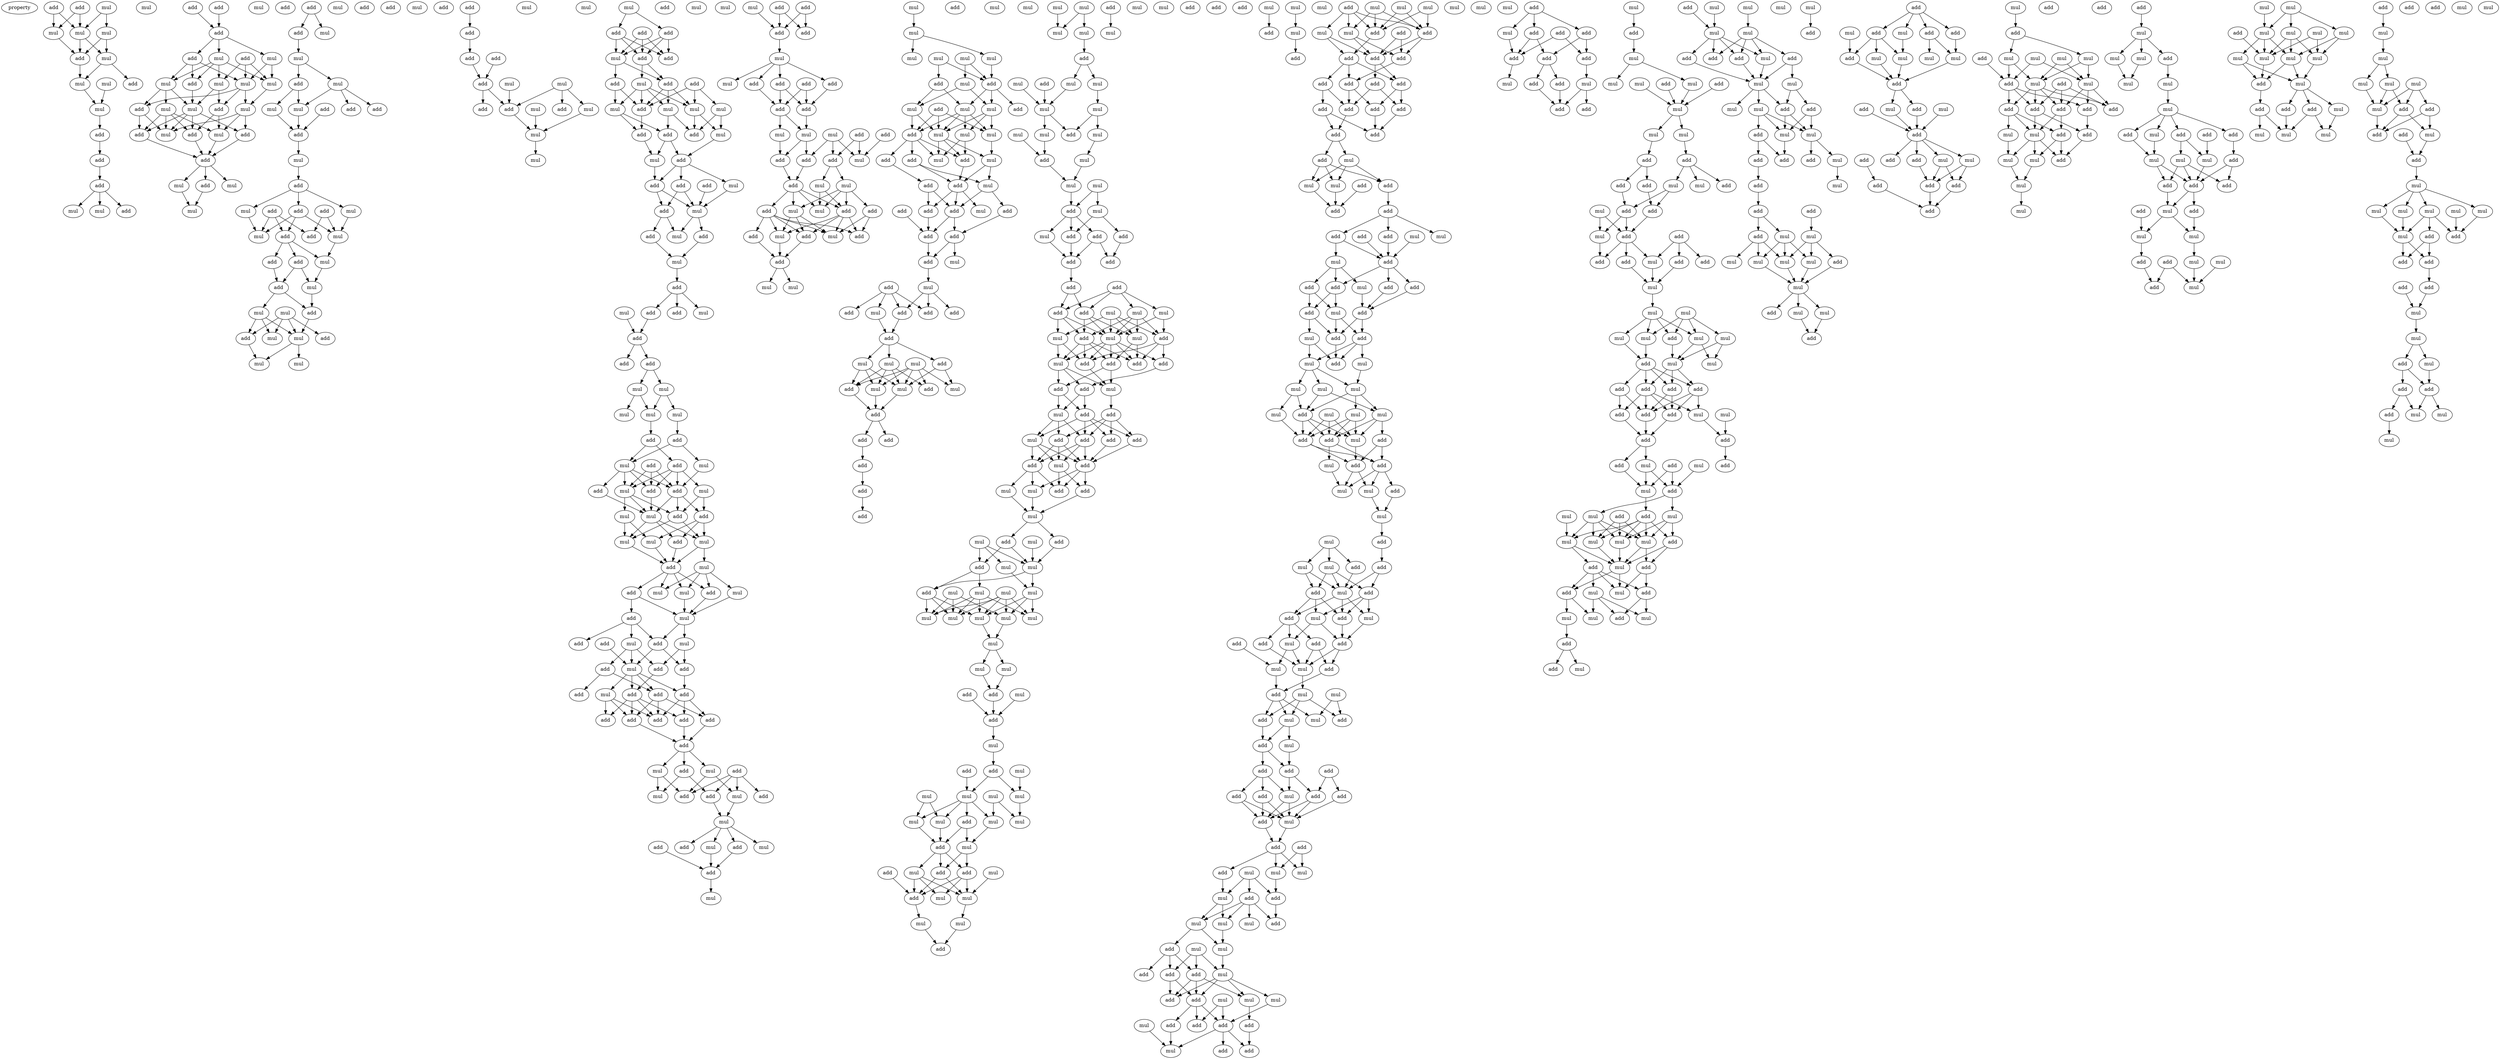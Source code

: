 digraph {
    node [fontcolor=black]
    property [mul=2,lf=1.1]
    0 [ label = add ];
    1 [ label = add ];
    2 [ label = mul ];
    3 [ label = mul ];
    4 [ label = mul ];
    5 [ label = mul ];
    6 [ label = add ];
    7 [ label = mul ];
    8 [ label = mul ];
    9 [ label = add ];
    10 [ label = mul ];
    11 [ label = mul ];
    12 [ label = mul ];
    13 [ label = add ];
    14 [ label = add ];
    15 [ label = add ];
    16 [ label = mul ];
    17 [ label = mul ];
    18 [ label = add ];
    19 [ label = add ];
    20 [ label = add ];
    21 [ label = add ];
    22 [ label = add ];
    23 [ label = mul ];
    24 [ label = add ];
    25 [ label = mul ];
    26 [ label = mul ];
    27 [ label = mul ];
    28 [ label = mul ];
    29 [ label = mul ];
    30 [ label = add ];
    31 [ label = add ];
    32 [ label = mul ];
    33 [ label = mul ];
    34 [ label = add ];
    35 [ label = mul ];
    36 [ label = add ];
    37 [ label = add ];
    38 [ label = add ];
    39 [ label = mul ];
    40 [ label = mul ];
    41 [ label = add ];
    42 [ label = mul ];
    43 [ label = add ];
    44 [ label = mul ];
    45 [ label = mul ];
    46 [ label = add ];
    47 [ label = mul ];
    48 [ label = add ];
    49 [ label = add ];
    50 [ label = mul ];
    51 [ label = mul ];
    52 [ label = mul ];
    53 [ label = mul ];
    54 [ label = add ];
    55 [ label = mul ];
    56 [ label = add ];
    57 [ label = add ];
    58 [ label = mul ];
    59 [ label = add ];
    60 [ label = add ];
    61 [ label = mul ];
    62 [ label = add ];
    63 [ label = add ];
    64 [ label = add ];
    65 [ label = mul ];
    66 [ label = add ];
    67 [ label = add ];
    68 [ label = add ];
    69 [ label = mul ];
    70 [ label = add ];
    71 [ label = add ];
    72 [ label = mul ];
    73 [ label = mul ];
    74 [ label = mul ];
    75 [ label = add ];
    76 [ label = mul ];
    77 [ label = add ];
    78 [ label = add ];
    79 [ label = mul ];
    80 [ label = add ];
    81 [ label = add ];
    82 [ label = mul ];
    83 [ label = mul ];
    84 [ label = add ];
    85 [ label = mul ];
    86 [ label = mul ];
    87 [ label = add ];
    88 [ label = mul ];
    89 [ label = mul ];
    90 [ label = add ];
    91 [ label = mul ];
    92 [ label = add ];
    93 [ label = add ];
    94 [ label = mul ];
    95 [ label = add ];
    96 [ label = mul ];
    97 [ label = add ];
    98 [ label = mul ];
    99 [ label = add ];
    100 [ label = add ];
    101 [ label = mul ];
    102 [ label = mul ];
    103 [ label = add ];
    104 [ label = mul ];
    105 [ label = mul ];
    106 [ label = mul ];
    107 [ label = add ];
    108 [ label = add ];
    109 [ label = add ];
    110 [ label = mul ];
    111 [ label = add ];
    112 [ label = add ];
    113 [ label = mul ];
    114 [ label = add ];
    115 [ label = add ];
    116 [ label = add ];
    117 [ label = mul ];
    118 [ label = mul ];
    119 [ label = mul ];
    120 [ label = add ];
    121 [ label = mul ];
    122 [ label = add ];
    123 [ label = add ];
    124 [ label = mul ];
    125 [ label = add ];
    126 [ label = add ];
    127 [ label = mul ];
    128 [ label = mul ];
    129 [ label = add ];
    130 [ label = add ];
    131 [ label = add ];
    132 [ label = mul ];
    133 [ label = add ];
    134 [ label = add ];
    135 [ label = mul ];
    136 [ label = add ];
    137 [ label = mul ];
    138 [ label = add ];
    139 [ label = mul ];
    140 [ label = add ];
    141 [ label = add ];
    142 [ label = mul ];
    143 [ label = add ];
    144 [ label = add ];
    145 [ label = add ];
    146 [ label = add ];
    147 [ label = mul ];
    148 [ label = mul ];
    149 [ label = mul ];
    150 [ label = mul ];
    151 [ label = mul ];
    152 [ label = mul ];
    153 [ label = add ];
    154 [ label = add ];
    155 [ label = add ];
    156 [ label = add ];
    157 [ label = mul ];
    158 [ label = mul ];
    159 [ label = add ];
    160 [ label = add ];
    161 [ label = mul ];
    162 [ label = add ];
    163 [ label = mul ];
    164 [ label = mul ];
    165 [ label = add ];
    166 [ label = add ];
    167 [ label = mul ];
    168 [ label = mul ];
    169 [ label = add ];
    170 [ label = mul ];
    171 [ label = mul ];
    172 [ label = mul ];
    173 [ label = add ];
    174 [ label = add ];
    175 [ label = add ];
    176 [ label = mul ];
    177 [ label = mul ];
    178 [ label = mul ];
    179 [ label = add ];
    180 [ label = mul ];
    181 [ label = add ];
    182 [ label = mul ];
    183 [ label = add ];
    184 [ label = add ];
    185 [ label = mul ];
    186 [ label = add ];
    187 [ label = add ];
    188 [ label = add ];
    189 [ label = mul ];
    190 [ label = add ];
    191 [ label = add ];
    192 [ label = add ];
    193 [ label = mul ];
    194 [ label = add ];
    195 [ label = add ];
    196 [ label = add ];
    197 [ label = add ];
    198 [ label = add ];
    199 [ label = add ];
    200 [ label = add ];
    201 [ label = mul ];
    202 [ label = add ];
    203 [ label = mul ];
    204 [ label = add ];
    205 [ label = add ];
    206 [ label = add ];
    207 [ label = mul ];
    208 [ label = mul ];
    209 [ label = add ];
    210 [ label = mul ];
    211 [ label = add ];
    212 [ label = mul ];
    213 [ label = add ];
    214 [ label = mul ];
    215 [ label = add ];
    216 [ label = add ];
    217 [ label = mul ];
    218 [ label = mul ];
    219 [ label = add ];
    220 [ label = add ];
    221 [ label = mul ];
    222 [ label = add ];
    223 [ label = add ];
    224 [ label = mul ];
    225 [ label = add ];
    226 [ label = add ];
    227 [ label = add ];
    228 [ label = add ];
    229 [ label = mul ];
    230 [ label = add ];
    231 [ label = add ];
    232 [ label = add ];
    233 [ label = mul ];
    234 [ label = mul ];
    235 [ label = mul ];
    236 [ label = add ];
    237 [ label = add ];
    238 [ label = add ];
    239 [ label = add ];
    240 [ label = mul ];
    241 [ label = mul ];
    242 [ label = mul ];
    243 [ label = add ];
    244 [ label = add ];
    245 [ label = mul ];
    246 [ label = add ];
    247 [ label = mul ];
    248 [ label = add ];
    249 [ label = add ];
    250 [ label = mul ];
    251 [ label = mul ];
    252 [ label = add ];
    253 [ label = add ];
    254 [ label = add ];
    255 [ label = mul ];
    256 [ label = mul ];
    257 [ label = mul ];
    258 [ label = mul ];
    259 [ label = mul ];
    260 [ label = mul ];
    261 [ label = mul ];
    262 [ label = add ];
    263 [ label = mul ];
    264 [ label = add ];
    265 [ label = add ];
    266 [ label = mul ];
    267 [ label = add ];
    268 [ label = mul ];
    269 [ label = add ];
    270 [ label = mul ];
    271 [ label = mul ];
    272 [ label = add ];
    273 [ label = mul ];
    274 [ label = mul ];
    275 [ label = mul ];
    276 [ label = mul ];
    277 [ label = add ];
    278 [ label = add ];
    279 [ label = mul ];
    280 [ label = add ];
    281 [ label = add ];
    282 [ label = mul ];
    283 [ label = add ];
    284 [ label = add ];
    285 [ label = add ];
    286 [ label = add ];
    287 [ label = mul ];
    288 [ label = add ];
    289 [ label = add ];
    290 [ label = add ];
    291 [ label = mul ];
    292 [ label = add ];
    293 [ label = mul ];
    294 [ label = add ];
    295 [ label = add ];
    296 [ label = mul ];
    297 [ label = add ];
    298 [ label = add ];
    299 [ label = add ];
    300 [ label = add ];
    301 [ label = add ];
    302 [ label = mul ];
    303 [ label = mul ];
    304 [ label = mul ];
    305 [ label = mul ];
    306 [ label = mul ];
    307 [ label = add ];
    308 [ label = mul ];
    309 [ label = add ];
    310 [ label = add ];
    311 [ label = mul ];
    312 [ label = mul ];
    313 [ label = add ];
    314 [ label = add ];
    315 [ label = add ];
    316 [ label = mul ];
    317 [ label = mul ];
    318 [ label = add ];
    319 [ label = add ];
    320 [ label = add ];
    321 [ label = mul ];
    322 [ label = mul ];
    323 [ label = mul ];
    324 [ label = add ];
    325 [ label = mul ];
    326 [ label = add ];
    327 [ label = mul ];
    328 [ label = mul ];
    329 [ label = mul ];
    330 [ label = mul ];
    331 [ label = mul ];
    332 [ label = mul ];
    333 [ label = mul ];
    334 [ label = add ];
    335 [ label = add ];
    336 [ label = mul ];
    337 [ label = mul ];
    338 [ label = mul ];
    339 [ label = mul ];
    340 [ label = add ];
    341 [ label = add ];
    342 [ label = add ];
    343 [ label = mul ];
    344 [ label = mul ];
    345 [ label = add ];
    346 [ label = add ];
    347 [ label = add ];
    348 [ label = add ];
    349 [ label = add ];
    350 [ label = mul ];
    351 [ label = add ];
    352 [ label = mul ];
    353 [ label = add ];
    354 [ label = mul ];
    355 [ label = mul ];
    356 [ label = mul ];
    357 [ label = add ];
    358 [ label = mul ];
    359 [ label = add ];
    360 [ label = add ];
    361 [ label = mul ];
    362 [ label = add ];
    363 [ label = add ];
    364 [ label = add ];
    365 [ label = mul ];
    366 [ label = add ];
    367 [ label = add ];
    368 [ label = add ];
    369 [ label = mul ];
    370 [ label = add ];
    371 [ label = mul ];
    372 [ label = add ];
    373 [ label = add ];
    374 [ label = add ];
    375 [ label = add ];
    376 [ label = add ];
    377 [ label = mul ];
    378 [ label = add ];
    379 [ label = mul ];
    380 [ label = mul ];
    381 [ label = add ];
    382 [ label = add ];
    383 [ label = mul ];
    384 [ label = mul ];
    385 [ label = mul ];
    386 [ label = add ];
    387 [ label = add ];
    388 [ label = mul ];
    389 [ label = mul ];
    390 [ label = add ];
    391 [ label = add ];
    392 [ label = mul ];
    393 [ label = mul ];
    394 [ label = mul ];
    395 [ label = mul ];
    396 [ label = mul ];
    397 [ label = mul ];
    398 [ label = mul ];
    399 [ label = mul ];
    400 [ label = mul ];
    401 [ label = mul ];
    402 [ label = mul ];
    403 [ label = mul ];
    404 [ label = add ];
    405 [ label = add ];
    406 [ label = mul ];
    407 [ label = mul ];
    408 [ label = add ];
    409 [ label = mul ];
    410 [ label = add ];
    411 [ label = mul ];
    412 [ label = add ];
    413 [ label = add ];
    414 [ label = mul ];
    415 [ label = mul ];
    416 [ label = mul ];
    417 [ label = mul ];
    418 [ label = add ];
    419 [ label = mul ];
    420 [ label = mul ];
    421 [ label = mul ];
    422 [ label = mul ];
    423 [ label = mul ];
    424 [ label = add ];
    425 [ label = add ];
    426 [ label = add ];
    427 [ label = mul ];
    428 [ label = mul ];
    429 [ label = add ];
    430 [ label = mul ];
    431 [ label = mul ];
    432 [ label = add ];
    433 [ label = add ];
    434 [ label = mul ];
    435 [ label = add ];
    436 [ label = mul ];
    437 [ label = add ];
    438 [ label = mul ];
    439 [ label = mul ];
    440 [ label = mul ];
    441 [ label = add ];
    442 [ label = mul ];
    443 [ label = add ];
    444 [ label = add ];
    445 [ label = mul ];
    446 [ label = mul ];
    447 [ label = mul ];
    448 [ label = add ];
    449 [ label = mul ];
    450 [ label = mul ];
    451 [ label = add ];
    452 [ label = add ];
    453 [ label = add ];
    454 [ label = add ];
    455 [ label = add ];
    456 [ label = add ];
    457 [ label = add ];
    458 [ label = add ];
    459 [ label = add ];
    460 [ label = add ];
    461 [ label = add ];
    462 [ label = add ];
    463 [ label = add ];
    464 [ label = add ];
    465 [ label = add ];
    466 [ label = add ];
    467 [ label = mul ];
    468 [ label = add ];
    469 [ label = add ];
    470 [ label = mul ];
    471 [ label = mul ];
    472 [ label = add ];
    473 [ label = add ];
    474 [ label = mul ];
    475 [ label = add ];
    476 [ label = add ];
    477 [ label = mul ];
    478 [ label = add ];
    479 [ label = mul ];
    480 [ label = add ];
    481 [ label = add ];
    482 [ label = add ];
    483 [ label = add ];
    484 [ label = mul ];
    485 [ label = add ];
    486 [ label = add ];
    487 [ label = add ];
    488 [ label = mul ];
    489 [ label = add ];
    490 [ label = mul ];
    491 [ label = add ];
    492 [ label = mul ];
    493 [ label = mul ];
    494 [ label = add ];
    495 [ label = mul ];
    496 [ label = mul ];
    497 [ label = mul ];
    498 [ label = add ];
    499 [ label = mul ];
    500 [ label = mul ];
    501 [ label = mul ];
    502 [ label = mul ];
    503 [ label = add ];
    504 [ label = add ];
    505 [ label = add ];
    506 [ label = mul ];
    507 [ label = add ];
    508 [ label = add ];
    509 [ label = mul ];
    510 [ label = mul ];
    511 [ label = mul ];
    512 [ label = add ];
    513 [ label = mul ];
    514 [ label = mul ];
    515 [ label = mul ];
    516 [ label = add ];
    517 [ label = mul ];
    518 [ label = add ];
    519 [ label = add ];
    520 [ label = mul ];
    521 [ label = add ];
    522 [ label = add ];
    523 [ label = mul ];
    524 [ label = mul ];
    525 [ label = add ];
    526 [ label = mul ];
    527 [ label = add ];
    528 [ label = mul ];
    529 [ label = add ];
    530 [ label = add ];
    531 [ label = add ];
    532 [ label = add ];
    533 [ label = add ];
    534 [ label = mul ];
    535 [ label = mul ];
    536 [ label = mul ];
    537 [ label = add ];
    538 [ label = mul ];
    539 [ label = add ];
    540 [ label = mul ];
    541 [ label = mul ];
    542 [ label = add ];
    543 [ label = mul ];
    544 [ label = add ];
    545 [ label = add ];
    546 [ label = add ];
    547 [ label = add ];
    548 [ label = add ];
    549 [ label = add ];
    550 [ label = add ];
    551 [ label = add ];
    552 [ label = mul ];
    553 [ label = add ];
    554 [ label = mul ];
    555 [ label = add ];
    556 [ label = add ];
    557 [ label = mul ];
    558 [ label = add ];
    559 [ label = mul ];
    560 [ label = mul ];
    561 [ label = mul ];
    562 [ label = mul ];
    563 [ label = add ];
    564 [ label = add ];
    565 [ label = add ];
    566 [ label = mul ];
    567 [ label = mul ];
    568 [ label = mul ];
    569 [ label = mul ];
    570 [ label = mul ];
    571 [ label = mul ];
    572 [ label = add ];
    573 [ label = add ];
    574 [ label = add ];
    575 [ label = add ];
    576 [ label = mul ];
    577 [ label = mul ];
    578 [ label = add ];
    579 [ label = add ];
    580 [ label = mul ];
    581 [ label = mul ];
    582 [ label = add ];
    583 [ label = mul ];
    584 [ label = add ];
    585 [ label = add ];
    586 [ label = add ];
    587 [ label = mul ];
    588 [ label = add ];
    589 [ label = add ];
    590 [ label = add ];
    591 [ label = add ];
    592 [ label = add ];
    593 [ label = add ];
    594 [ label = mul ];
    595 [ label = add ];
    596 [ label = add ];
    597 [ label = add ];
    598 [ label = mul ];
    599 [ label = add ];
    600 [ label = mul ];
    601 [ label = add ];
    602 [ label = add ];
    603 [ label = add ];
    604 [ label = mul ];
    605 [ label = add ];
    606 [ label = mul ];
    607 [ label = mul ];
    608 [ label = add ];
    609 [ label = mul ];
    610 [ label = add ];
    611 [ label = mul ];
    612 [ label = mul ];
    613 [ label = mul ];
    614 [ label = mul ];
    615 [ label = add ];
    616 [ label = add ];
    617 [ label = mul ];
    618 [ label = add ];
    619 [ label = add ];
    620 [ label = mul ];
    621 [ label = add ];
    622 [ label = add ];
    623 [ label = add ];
    624 [ label = mul ];
    625 [ label = add ];
    626 [ label = mul ];
    627 [ label = add ];
    628 [ label = add ];
    629 [ label = add ];
    630 [ label = add ];
    631 [ label = mul ];
    632 [ label = add ];
    633 [ label = mul ];
    634 [ label = mul ];
    635 [ label = mul ];
    636 [ label = mul ];
    637 [ label = mul ];
    638 [ label = mul ];
    639 [ label = mul ];
    640 [ label = add ];
    641 [ label = mul ];
    642 [ label = mul ];
    643 [ label = add ];
    644 [ label = add ];
    645 [ label = add ];
    646 [ label = add ];
    647 [ label = add ];
    648 [ label = add ];
    649 [ label = mul ];
    650 [ label = add ];
    651 [ label = add ];
    652 [ label = mul ];
    653 [ label = add ];
    654 [ label = add ];
    655 [ label = mul ];
    656 [ label = add ];
    657 [ label = mul ];
    658 [ label = add ];
    659 [ label = add ];
    660 [ label = add ];
    661 [ label = mul ];
    662 [ label = mul ];
    663 [ label = add ];
    664 [ label = mul ];
    665 [ label = add ];
    666 [ label = mul ];
    667 [ label = mul ];
    668 [ label = mul ];
    669 [ label = mul ];
    670 [ label = add ];
    671 [ label = mul ];
    672 [ label = mul ];
    673 [ label = add ];
    674 [ label = add ];
    675 [ label = mul ];
    676 [ label = add ];
    677 [ label = add ];
    678 [ label = mul ];
    679 [ label = add ];
    680 [ label = mul ];
    681 [ label = mul ];
    682 [ label = mul ];
    683 [ label = add ];
    684 [ label = add ];
    685 [ label = mul ];
    686 [ label = mul ];
    687 [ label = mul ];
    688 [ label = add ];
    689 [ label = mul ];
    690 [ label = mul ];
    691 [ label = add ];
    692 [ label = add ];
    693 [ label = mul ];
    694 [ label = add ];
    695 [ label = add ];
    696 [ label = mul ];
    697 [ label = mul ];
    698 [ label = add ];
    699 [ label = mul ];
    700 [ label = add ];
    701 [ label = mul ];
    702 [ label = add ];
    703 [ label = mul ];
    704 [ label = mul ];
    705 [ label = add ];
    706 [ label = mul ];
    707 [ label = add ];
    708 [ label = add ];
    709 [ label = mul ];
    710 [ label = add ];
    711 [ label = add ];
    712 [ label = add ];
    713 [ label = mul ];
    714 [ label = mul ];
    715 [ label = add ];
    716 [ label = mul ];
    717 [ label = mul ];
    718 [ label = mul ];
    719 [ label = add ];
    720 [ label = mul ];
    721 [ label = mul ];
    722 [ label = add ];
    723 [ label = mul ];
    724 [ label = mul ];
    725 [ label = mul ];
    726 [ label = add ];
    727 [ label = mul ];
    728 [ label = add ];
    729 [ label = add ];
    730 [ label = add ];
    731 [ label = mul ];
    732 [ label = add ];
    733 [ label = add ];
    734 [ label = mul ];
    735 [ label = mul ];
    736 [ label = mul ];
    737 [ label = add ];
    738 [ label = mul ];
    739 [ label = mul ];
    740 [ label = add ];
    741 [ label = add ];
    742 [ label = mul ];
    743 [ label = add ];
    744 [ label = mul ];
    745 [ label = add ];
    746 [ label = add ];
    747 [ label = mul ];
    748 [ label = mul ];
    749 [ label = add ];
    750 [ label = add ];
    751 [ label = add ];
    752 [ label = add ];
    753 [ label = add ];
    754 [ label = add ];
    755 [ label = mul ];
    756 [ label = add ];
    757 [ label = add ];
    758 [ label = mul ];
    759 [ label = mul ];
    760 [ label = mul ];
    761 [ label = add ];
    762 [ label = mul ];
    763 [ label = add ];
    764 [ label = mul ];
    765 [ label = add ];
    766 [ label = mul ];
    767 [ label = add ];
    768 [ label = add ];
    769 [ label = add ];
    770 [ label = add ];
    771 [ label = add ];
    772 [ label = mul ];
    773 [ label = add ];
    774 [ label = add ];
    775 [ label = mul ];
    776 [ label = mul ];
    777 [ label = mul ];
    778 [ label = add ];
    779 [ label = mul ];
    780 [ label = mul ];
    781 [ label = add ];
    782 [ label = add ];
    783 [ label = mul ];
    784 [ label = mul ];
    785 [ label = mul ];
    786 [ label = add ];
    787 [ label = mul ];
    788 [ label = mul ];
    789 [ label = mul ];
    790 [ label = add ];
    791 [ label = mul ];
    792 [ label = add ];
    793 [ label = add ];
    794 [ label = add ];
    795 [ label = mul ];
    796 [ label = add ];
    797 [ label = mul ];
    798 [ label = mul ];
    799 [ label = add ];
    800 [ label = add ];
    801 [ label = add ];
    802 [ label = mul ];
    803 [ label = add ];
    804 [ label = add ];
    805 [ label = mul ];
    806 [ label = mul ];
    807 [ label = add ];
    808 [ label = add ];
    809 [ label = mul ];
    810 [ label = mul ];
    811 [ label = mul ];
    812 [ label = add ];
    813 [ label = mul ];
    814 [ label = mul ];
    815 [ label = mul ];
    816 [ label = mul ];
    817 [ label = add ];
    818 [ label = mul ];
    819 [ label = mul ];
    820 [ label = mul ];
    821 [ label = mul ];
    822 [ label = mul ];
    823 [ label = mul ];
    824 [ label = mul ];
    825 [ label = add ];
    826 [ label = add ];
    827 [ label = add ];
    828 [ label = add ];
    829 [ label = mul ];
    830 [ label = mul ];
    831 [ label = mul ];
    832 [ label = mul ];
    833 [ label = add ];
    834 [ label = mul ];
    835 [ label = mul ];
    836 [ label = mul ];
    837 [ label = mul ];
    838 [ label = mul ];
    839 [ label = add ];
    840 [ label = mul ];
    841 [ label = add ];
    842 [ label = add ];
    843 [ label = add ];
    844 [ label = add ];
    845 [ label = mul ];
    846 [ label = add ];
    847 [ label = mul ];
    848 [ label = mul ];
    849 [ label = mul ];
    850 [ label = mul ];
    851 [ label = mul ];
    852 [ label = mul ];
    853 [ label = add ];
    854 [ label = mul ];
    855 [ label = add ];
    856 [ label = add ];
    857 [ label = add ];
    858 [ label = add ];
    859 [ label = add ];
    860 [ label = mul ];
    861 [ label = mul ];
    862 [ label = add ];
    863 [ label = mul ];
    864 [ label = mul ];
    865 [ label = add ];
    866 [ label = mul ];
    867 [ label = add ];
    868 [ label = add ];
    869 [ label = mul ];
    870 [ label = mul ];
    871 [ label = add ];
    872 [ label = mul ];
    0 -> 3 [ name = 0 ];
    0 -> 4 [ name = 1 ];
    1 -> 3 [ name = 2 ];
    1 -> 4 [ name = 3 ];
    2 -> 3 [ name = 4 ];
    2 -> 5 [ name = 5 ];
    3 -> 6 [ name = 6 ];
    3 -> 7 [ name = 7 ];
    4 -> 6 [ name = 8 ];
    5 -> 6 [ name = 9 ];
    5 -> 7 [ name = 10 ];
    6 -> 10 [ name = 11 ];
    7 -> 9 [ name = 12 ];
    7 -> 10 [ name = 13 ];
    8 -> 11 [ name = 14 ];
    10 -> 11 [ name = 15 ];
    11 -> 13 [ name = 16 ];
    13 -> 14 [ name = 17 ];
    14 -> 15 [ name = 18 ];
    15 -> 16 [ name = 19 ];
    15 -> 17 [ name = 20 ];
    15 -> 18 [ name = 21 ];
    19 -> 21 [ name = 22 ];
    20 -> 21 [ name = 23 ];
    21 -> 23 [ name = 24 ];
    21 -> 24 [ name = 25 ];
    21 -> 25 [ name = 26 ];
    22 -> 26 [ name = 27 ];
    22 -> 27 [ name = 28 ];
    22 -> 29 [ name = 29 ];
    23 -> 26 [ name = 30 ];
    23 -> 27 [ name = 31 ];
    24 -> 26 [ name = 32 ];
    24 -> 28 [ name = 33 ];
    24 -> 30 [ name = 34 ];
    25 -> 27 [ name = 35 ];
    25 -> 28 [ name = 36 ];
    25 -> 29 [ name = 37 ];
    25 -> 30 [ name = 38 ];
    26 -> 31 [ name = 39 ];
    26 -> 32 [ name = 40 ];
    26 -> 34 [ name = 41 ];
    27 -> 32 [ name = 42 ];
    28 -> 33 [ name = 43 ];
    28 -> 34 [ name = 44 ];
    28 -> 35 [ name = 45 ];
    29 -> 31 [ name = 46 ];
    29 -> 33 [ name = 47 ];
    30 -> 33 [ name = 48 ];
    31 -> 36 [ name = 49 ];
    31 -> 40 [ name = 50 ];
    32 -> 37 [ name = 51 ];
    32 -> 39 [ name = 52 ];
    32 -> 40 [ name = 53 ];
    33 -> 36 [ name = 54 ];
    33 -> 37 [ name = 55 ];
    33 -> 38 [ name = 56 ];
    33 -> 39 [ name = 57 ];
    34 -> 38 [ name = 58 ];
    34 -> 39 [ name = 59 ];
    35 -> 36 [ name = 60 ];
    35 -> 38 [ name = 61 ];
    35 -> 39 [ name = 62 ];
    35 -> 40 [ name = 63 ];
    36 -> 41 [ name = 64 ];
    37 -> 41 [ name = 65 ];
    38 -> 41 [ name = 66 ];
    40 -> 41 [ name = 67 ];
    41 -> 43 [ name = 68 ];
    41 -> 44 [ name = 69 ];
    41 -> 45 [ name = 70 ];
    43 -> 47 [ name = 71 ];
    44 -> 47 [ name = 72 ];
    48 -> 49 [ name = 73 ];
    48 -> 51 [ name = 74 ];
    49 -> 52 [ name = 75 ];
    52 -> 53 [ name = 76 ];
    52 -> 54 [ name = 77 ];
    53 -> 56 [ name = 78 ];
    53 -> 58 [ name = 79 ];
    53 -> 59 [ name = 80 ];
    54 -> 55 [ name = 81 ];
    54 -> 58 [ name = 82 ];
    55 -> 60 [ name = 83 ];
    57 -> 60 [ name = 84 ];
    58 -> 60 [ name = 85 ];
    60 -> 61 [ name = 86 ];
    61 -> 64 [ name = 87 ];
    64 -> 65 [ name = 88 ];
    64 -> 67 [ name = 89 ];
    64 -> 69 [ name = 90 ];
    65 -> 73 [ name = 91 ];
    66 -> 70 [ name = 92 ];
    66 -> 71 [ name = 93 ];
    66 -> 72 [ name = 94 ];
    67 -> 70 [ name = 95 ];
    67 -> 72 [ name = 96 ];
    67 -> 73 [ name = 97 ];
    68 -> 71 [ name = 98 ];
    68 -> 73 [ name = 99 ];
    69 -> 72 [ name = 100 ];
    70 -> 75 [ name = 101 ];
    70 -> 76 [ name = 102 ];
    70 -> 77 [ name = 103 ];
    73 -> 76 [ name = 104 ];
    75 -> 78 [ name = 105 ];
    76 -> 79 [ name = 106 ];
    77 -> 78 [ name = 107 ];
    77 -> 79 [ name = 108 ];
    78 -> 80 [ name = 109 ];
    78 -> 82 [ name = 110 ];
    79 -> 80 [ name = 111 ];
    80 -> 85 [ name = 112 ];
    82 -> 85 [ name = 113 ];
    82 -> 86 [ name = 114 ];
    82 -> 87 [ name = 115 ];
    83 -> 84 [ name = 116 ];
    83 -> 85 [ name = 117 ];
    83 -> 86 [ name = 118 ];
    83 -> 87 [ name = 119 ];
    85 -> 88 [ name = 120 ];
    85 -> 89 [ name = 121 ];
    87 -> 89 [ name = 122 ];
    90 -> 92 [ name = 123 ];
    92 -> 95 [ name = 124 ];
    93 -> 97 [ name = 125 ];
    95 -> 97 [ name = 126 ];
    96 -> 99 [ name = 127 ];
    96 -> 100 [ name = 128 ];
    96 -> 102 [ name = 129 ];
    97 -> 100 [ name = 130 ];
    97 -> 103 [ name = 131 ];
    98 -> 100 [ name = 132 ];
    100 -> 104 [ name = 133 ];
    101 -> 104 [ name = 134 ];
    102 -> 104 [ name = 135 ];
    104 -> 105 [ name = 136 ];
    106 -> 107 [ name = 137 ];
    106 -> 109 [ name = 138 ];
    107 -> 110 [ name = 139 ];
    107 -> 111 [ name = 140 ];
    107 -> 112 [ name = 141 ];
    108 -> 110 [ name = 142 ];
    108 -> 111 [ name = 143 ];
    108 -> 112 [ name = 144 ];
    109 -> 110 [ name = 145 ];
    109 -> 111 [ name = 146 ];
    109 -> 112 [ name = 147 ];
    110 -> 114 [ name = 148 ];
    110 -> 115 [ name = 149 ];
    112 -> 113 [ name = 150 ];
    112 -> 114 [ name = 151 ];
    113 -> 118 [ name = 152 ];
    113 -> 119 [ name = 153 ];
    113 -> 120 [ name = 154 ];
    113 -> 121 [ name = 155 ];
    114 -> 118 [ name = 156 ];
    114 -> 119 [ name = 157 ];
    114 -> 120 [ name = 158 ];
    115 -> 120 [ name = 159 ];
    115 -> 121 [ name = 160 ];
    116 -> 117 [ name = 161 ];
    116 -> 119 [ name = 162 ];
    116 -> 120 [ name = 163 ];
    117 -> 124 [ name = 164 ];
    117 -> 125 [ name = 165 ];
    118 -> 123 [ name = 166 ];
    118 -> 125 [ name = 167 ];
    119 -> 124 [ name = 168 ];
    119 -> 125 [ name = 169 ];
    120 -> 122 [ name = 170 ];
    121 -> 122 [ name = 171 ];
    121 -> 123 [ name = 172 ];
    122 -> 127 [ name = 173 ];
    123 -> 126 [ name = 174 ];
    123 -> 127 [ name = 175 ];
    124 -> 126 [ name = 176 ];
    126 -> 128 [ name = 177 ];
    126 -> 130 [ name = 178 ];
    126 -> 131 [ name = 179 ];
    127 -> 131 [ name = 180 ];
    128 -> 132 [ name = 181 ];
    129 -> 132 [ name = 182 ];
    130 -> 132 [ name = 183 ];
    130 -> 133 [ name = 184 ];
    131 -> 132 [ name = 185 ];
    131 -> 133 [ name = 186 ];
    132 -> 134 [ name = 187 ];
    132 -> 135 [ name = 188 ];
    133 -> 135 [ name = 189 ];
    133 -> 136 [ name = 190 ];
    134 -> 137 [ name = 191 ];
    136 -> 137 [ name = 192 ];
    137 -> 138 [ name = 193 ];
    138 -> 140 [ name = 194 ];
    138 -> 141 [ name = 195 ];
    138 -> 142 [ name = 196 ];
    139 -> 144 [ name = 197 ];
    140 -> 144 [ name = 198 ];
    144 -> 145 [ name = 199 ];
    144 -> 146 [ name = 200 ];
    146 -> 147 [ name = 201 ];
    146 -> 148 [ name = 202 ];
    147 -> 149 [ name = 203 ];
    147 -> 152 [ name = 204 ];
    148 -> 150 [ name = 205 ];
    148 -> 152 [ name = 206 ];
    150 -> 153 [ name = 207 ];
    152 -> 154 [ name = 208 ];
    153 -> 157 [ name = 209 ];
    153 -> 158 [ name = 210 ];
    154 -> 155 [ name = 211 ];
    154 -> 157 [ name = 212 ];
    155 -> 159 [ name = 213 ];
    155 -> 160 [ name = 214 ];
    155 -> 161 [ name = 215 ];
    155 -> 163 [ name = 216 ];
    156 -> 159 [ name = 217 ];
    156 -> 160 [ name = 218 ];
    156 -> 163 [ name = 219 ];
    157 -> 159 [ name = 220 ];
    157 -> 160 [ name = 221 ];
    157 -> 162 [ name = 222 ];
    157 -> 163 [ name = 223 ];
    158 -> 160 [ name = 224 ];
    159 -> 164 [ name = 225 ];
    160 -> 164 [ name = 226 ];
    160 -> 165 [ name = 227 ];
    160 -> 166 [ name = 228 ];
    161 -> 165 [ name = 229 ];
    161 -> 166 [ name = 230 ];
    162 -> 164 [ name = 231 ];
    163 -> 164 [ name = 232 ];
    163 -> 165 [ name = 233 ];
    163 -> 167 [ name = 234 ];
    164 -> 168 [ name = 235 ];
    164 -> 169 [ name = 236 ];
    164 -> 170 [ name = 237 ];
    165 -> 168 [ name = 238 ];
    165 -> 170 [ name = 239 ];
    166 -> 168 [ name = 240 ];
    166 -> 169 [ name = 241 ];
    166 -> 171 [ name = 242 ];
    167 -> 170 [ name = 243 ];
    167 -> 171 [ name = 244 ];
    168 -> 172 [ name = 245 ];
    168 -> 173 [ name = 246 ];
    169 -> 173 [ name = 247 ];
    170 -> 173 [ name = 248 ];
    171 -> 173 [ name = 249 ];
    172 -> 175 [ name = 250 ];
    172 -> 176 [ name = 251 ];
    172 -> 177 [ name = 252 ];
    172 -> 178 [ name = 253 ];
    173 -> 174 [ name = 254 ];
    173 -> 175 [ name = 255 ];
    173 -> 177 [ name = 256 ];
    173 -> 178 [ name = 257 ];
    174 -> 179 [ name = 258 ];
    174 -> 180 [ name = 259 ];
    175 -> 180 [ name = 260 ];
    176 -> 180 [ name = 261 ];
    178 -> 180 [ name = 262 ];
    179 -> 181 [ name = 263 ];
    179 -> 182 [ name = 264 ];
    179 -> 184 [ name = 265 ];
    180 -> 184 [ name = 266 ];
    180 -> 185 [ name = 267 ];
    182 -> 187 [ name = 268 ];
    182 -> 188 [ name = 269 ];
    182 -> 189 [ name = 270 ];
    183 -> 189 [ name = 271 ];
    184 -> 186 [ name = 272 ];
    184 -> 189 [ name = 273 ];
    185 -> 186 [ name = 274 ];
    185 -> 187 [ name = 275 ];
    186 -> 192 [ name = 276 ];
    187 -> 194 [ name = 277 ];
    188 -> 190 [ name = 278 ];
    188 -> 191 [ name = 279 ];
    189 -> 190 [ name = 280 ];
    189 -> 192 [ name = 281 ];
    189 -> 193 [ name = 282 ];
    189 -> 194 [ name = 283 ];
    190 -> 196 [ name = 284 ];
    190 -> 198 [ name = 285 ];
    190 -> 199 [ name = 286 ];
    192 -> 195 [ name = 287 ];
    192 -> 196 [ name = 288 ];
    192 -> 198 [ name = 289 ];
    193 -> 197 [ name = 290 ];
    193 -> 198 [ name = 291 ];
    193 -> 199 [ name = 292 ];
    194 -> 195 [ name = 293 ];
    194 -> 197 [ name = 294 ];
    194 -> 198 [ name = 295 ];
    194 -> 199 [ name = 296 ];
    195 -> 200 [ name = 297 ];
    196 -> 200 [ name = 298 ];
    199 -> 200 [ name = 299 ];
    200 -> 201 [ name = 300 ];
    200 -> 203 [ name = 301 ];
    200 -> 204 [ name = 302 ];
    201 -> 207 [ name = 303 ];
    201 -> 209 [ name = 304 ];
    202 -> 205 [ name = 305 ];
    202 -> 206 [ name = 306 ];
    202 -> 208 [ name = 307 ];
    202 -> 209 [ name = 308 ];
    203 -> 208 [ name = 309 ];
    203 -> 209 [ name = 310 ];
    204 -> 206 [ name = 311 ];
    204 -> 207 [ name = 312 ];
    206 -> 210 [ name = 313 ];
    208 -> 210 [ name = 314 ];
    210 -> 212 [ name = 315 ];
    210 -> 213 [ name = 316 ];
    210 -> 214 [ name = 317 ];
    210 -> 215 [ name = 318 ];
    211 -> 216 [ name = 319 ];
    212 -> 216 [ name = 320 ];
    213 -> 216 [ name = 321 ];
    216 -> 218 [ name = 322 ];
    219 -> 222 [ name = 323 ];
    219 -> 223 [ name = 324 ];
    220 -> 222 [ name = 325 ];
    220 -> 223 [ name = 326 ];
    221 -> 222 [ name = 327 ];
    222 -> 224 [ name = 328 ];
    224 -> 226 [ name = 329 ];
    224 -> 227 [ name = 330 ];
    224 -> 228 [ name = 331 ];
    224 -> 229 [ name = 332 ];
    225 -> 230 [ name = 333 ];
    225 -> 231 [ name = 334 ];
    226 -> 230 [ name = 335 ];
    226 -> 231 [ name = 336 ];
    227 -> 230 [ name = 337 ];
    228 -> 231 [ name = 338 ];
    230 -> 234 [ name = 339 ];
    231 -> 233 [ name = 340 ];
    231 -> 234 [ name = 341 ];
    232 -> 237 [ name = 342 ];
    232 -> 240 [ name = 343 ];
    233 -> 238 [ name = 344 ];
    234 -> 238 [ name = 345 ];
    234 -> 239 [ name = 346 ];
    235 -> 237 [ name = 347 ];
    235 -> 239 [ name = 348 ];
    235 -> 240 [ name = 349 ];
    236 -> 240 [ name = 350 ];
    237 -> 241 [ name = 351 ];
    237 -> 242 [ name = 352 ];
    238 -> 243 [ name = 353 ];
    239 -> 243 [ name = 354 ];
    241 -> 244 [ name = 355 ];
    241 -> 245 [ name = 356 ];
    241 -> 247 [ name = 357 ];
    241 -> 248 [ name = 358 ];
    242 -> 244 [ name = 359 ];
    242 -> 247 [ name = 360 ];
    243 -> 244 [ name = 361 ];
    243 -> 245 [ name = 362 ];
    243 -> 246 [ name = 363 ];
    243 -> 247 [ name = 364 ];
    244 -> 250 [ name = 365 ];
    244 -> 251 [ name = 366 ];
    244 -> 252 [ name = 367 ];
    244 -> 253 [ name = 368 ];
    245 -> 250 [ name = 369 ];
    245 -> 251 [ name = 370 ];
    245 -> 252 [ name = 371 ];
    246 -> 249 [ name = 372 ];
    246 -> 250 [ name = 373 ];
    246 -> 251 [ name = 374 ];
    246 -> 252 [ name = 375 ];
    246 -> 253 [ name = 376 ];
    248 -> 251 [ name = 377 ];
    248 -> 253 [ name = 378 ];
    249 -> 254 [ name = 379 ];
    250 -> 254 [ name = 380 ];
    252 -> 254 [ name = 381 ];
    254 -> 256 [ name = 382 ];
    254 -> 257 [ name = 383 ];
    255 -> 258 [ name = 384 ];
    258 -> 259 [ name = 385 ];
    258 -> 263 [ name = 386 ];
    260 -> 264 [ name = 387 ];
    260 -> 265 [ name = 388 ];
    261 -> 264 [ name = 389 ];
    261 -> 266 [ name = 390 ];
    263 -> 264 [ name = 391 ];
    264 -> 267 [ name = 392 ];
    264 -> 270 [ name = 393 ];
    264 -> 271 [ name = 394 ];
    265 -> 268 [ name = 395 ];
    265 -> 271 [ name = 396 ];
    266 -> 268 [ name = 397 ];
    266 -> 270 [ name = 398 ];
    268 -> 272 [ name = 399 ];
    268 -> 274 [ name = 400 ];
    269 -> 272 [ name = 401 ];
    269 -> 274 [ name = 402 ];
    269 -> 275 [ name = 403 ];
    270 -> 273 [ name = 404 ];
    270 -> 274 [ name = 405 ];
    270 -> 275 [ name = 406 ];
    271 -> 272 [ name = 407 ];
    271 -> 273 [ name = 408 ];
    271 -> 274 [ name = 409 ];
    271 -> 275 [ name = 410 ];
    272 -> 277 [ name = 411 ];
    272 -> 278 [ name = 412 ];
    272 -> 279 [ name = 413 ];
    272 -> 280 [ name = 414 ];
    273 -> 278 [ name = 415 ];
    273 -> 279 [ name = 416 ];
    274 -> 276 [ name = 417 ];
    274 -> 278 [ name = 418 ];
    274 -> 279 [ name = 419 ];
    275 -> 276 [ name = 420 ];
    276 -> 281 [ name = 421 ];
    276 -> 282 [ name = 422 ];
    277 -> 283 [ name = 423 ];
    278 -> 281 [ name = 424 ];
    280 -> 281 [ name = 425 ];
    280 -> 282 [ name = 426 ];
    281 -> 285 [ name = 427 ];
    281 -> 287 [ name = 428 ];
    281 -> 288 [ name = 429 ];
    282 -> 284 [ name = 430 ];
    282 -> 288 [ name = 431 ];
    283 -> 285 [ name = 432 ];
    283 -> 288 [ name = 433 ];
    284 -> 290 [ name = 434 ];
    285 -> 289 [ name = 435 ];
    286 -> 289 [ name = 436 ];
    288 -> 289 [ name = 437 ];
    288 -> 290 [ name = 438 ];
    289 -> 292 [ name = 439 ];
    290 -> 291 [ name = 440 ];
    290 -> 292 [ name = 441 ];
    292 -> 293 [ name = 442 ];
    293 -> 295 [ name = 443 ];
    293 -> 297 [ name = 444 ];
    293 -> 299 [ name = 445 ];
    294 -> 295 [ name = 446 ];
    294 -> 296 [ name = 447 ];
    294 -> 298 [ name = 448 ];
    294 -> 299 [ name = 449 ];
    295 -> 300 [ name = 450 ];
    296 -> 300 [ name = 451 ];
    300 -> 301 [ name = 452 ];
    300 -> 302 [ name = 453 ];
    300 -> 303 [ name = 454 ];
    301 -> 305 [ name = 455 ];
    301 -> 308 [ name = 456 ];
    302 -> 306 [ name = 457 ];
    302 -> 307 [ name = 458 ];
    302 -> 308 [ name = 459 ];
    303 -> 306 [ name = 460 ];
    303 -> 307 [ name = 461 ];
    303 -> 308 [ name = 462 ];
    303 -> 309 [ name = 463 ];
    304 -> 305 [ name = 464 ];
    304 -> 306 [ name = 465 ];
    304 -> 307 [ name = 466 ];
    304 -> 308 [ name = 467 ];
    304 -> 309 [ name = 468 ];
    306 -> 310 [ name = 469 ];
    307 -> 310 [ name = 470 ];
    308 -> 310 [ name = 471 ];
    310 -> 313 [ name = 472 ];
    310 -> 314 [ name = 473 ];
    313 -> 315 [ name = 474 ];
    315 -> 319 [ name = 475 ];
    316 -> 322 [ name = 476 ];
    317 -> 322 [ name = 477 ];
    317 -> 323 [ name = 478 ];
    318 -> 321 [ name = 479 ];
    319 -> 320 [ name = 480 ];
    323 -> 324 [ name = 481 ];
    324 -> 327 [ name = 482 ];
    324 -> 328 [ name = 483 ];
    325 -> 330 [ name = 484 ];
    326 -> 330 [ name = 485 ];
    327 -> 330 [ name = 486 ];
    328 -> 329 [ name = 487 ];
    329 -> 331 [ name = 488 ];
    329 -> 334 [ name = 489 ];
    330 -> 333 [ name = 490 ];
    330 -> 334 [ name = 491 ];
    331 -> 336 [ name = 492 ];
    332 -> 335 [ name = 493 ];
    333 -> 335 [ name = 494 ];
    335 -> 338 [ name = 495 ];
    336 -> 338 [ name = 496 ];
    337 -> 339 [ name = 497 ];
    337 -> 340 [ name = 498 ];
    338 -> 340 [ name = 499 ];
    339 -> 342 [ name = 500 ];
    339 -> 345 [ name = 501 ];
    340 -> 341 [ name = 502 ];
    340 -> 343 [ name = 503 ];
    340 -> 345 [ name = 504 ];
    341 -> 346 [ name = 505 ];
    341 -> 347 [ name = 506 ];
    342 -> 346 [ name = 507 ];
    343 -> 347 [ name = 508 ];
    345 -> 347 [ name = 509 ];
    347 -> 348 [ name = 510 ];
    348 -> 351 [ name = 511 ];
    348 -> 353 [ name = 512 ];
    349 -> 350 [ name = 513 ];
    349 -> 351 [ name = 514 ];
    349 -> 352 [ name = 515 ];
    349 -> 353 [ name = 516 ];
    350 -> 356 [ name = 517 ];
    350 -> 359 [ name = 518 ];
    351 -> 356 [ name = 519 ];
    351 -> 357 [ name = 520 ];
    351 -> 358 [ name = 521 ];
    352 -> 356 [ name = 522 ];
    352 -> 357 [ name = 523 ];
    352 -> 358 [ name = 524 ];
    352 -> 359 [ name = 525 ];
    353 -> 355 [ name = 526 ];
    353 -> 356 [ name = 527 ];
    353 -> 357 [ name = 528 ];
    354 -> 355 [ name = 529 ];
    354 -> 356 [ name = 530 ];
    354 -> 358 [ name = 531 ];
    354 -> 359 [ name = 532 ];
    355 -> 361 [ name = 533 ];
    355 -> 363 [ name = 534 ];
    356 -> 360 [ name = 535 ];
    356 -> 361 [ name = 536 ];
    356 -> 362 [ name = 537 ];
    356 -> 363 [ name = 538 ];
    356 -> 364 [ name = 539 ];
    357 -> 361 [ name = 540 ];
    357 -> 362 [ name = 541 ];
    357 -> 363 [ name = 542 ];
    357 -> 364 [ name = 543 ];
    358 -> 362 [ name = 544 ];
    358 -> 364 [ name = 545 ];
    359 -> 360 [ name = 546 ];
    359 -> 362 [ name = 547 ];
    359 -> 363 [ name = 548 ];
    360 -> 367 [ name = 549 ];
    361 -> 365 [ name = 550 ];
    361 -> 366 [ name = 551 ];
    361 -> 367 [ name = 552 ];
    363 -> 365 [ name = 553 ];
    364 -> 365 [ name = 554 ];
    364 -> 366 [ name = 555 ];
    365 -> 368 [ name = 556 ];
    366 -> 369 [ name = 557 ];
    366 -> 370 [ name = 558 ];
    367 -> 369 [ name = 559 ];
    367 -> 370 [ name = 560 ];
    368 -> 372 [ name = 561 ];
    368 -> 373 [ name = 562 ];
    368 -> 374 [ name = 563 ];
    368 -> 375 [ name = 564 ];
    369 -> 371 [ name = 565 ];
    369 -> 373 [ name = 566 ];
    369 -> 374 [ name = 567 ];
    370 -> 371 [ name = 568 ];
    370 -> 372 [ name = 569 ];
    370 -> 373 [ name = 570 ];
    370 -> 375 [ name = 571 ];
    371 -> 376 [ name = 572 ];
    371 -> 377 [ name = 573 ];
    371 -> 378 [ name = 574 ];
    372 -> 378 [ name = 575 ];
    373 -> 376 [ name = 576 ];
    373 -> 377 [ name = 577 ];
    373 -> 378 [ name = 578 ];
    374 -> 376 [ name = 579 ];
    374 -> 377 [ name = 580 ];
    374 -> 378 [ name = 581 ];
    375 -> 378 [ name = 582 ];
    376 -> 379 [ name = 583 ];
    376 -> 380 [ name = 584 ];
    376 -> 382 [ name = 585 ];
    377 -> 381 [ name = 586 ];
    377 -> 382 [ name = 587 ];
    378 -> 380 [ name = 588 ];
    378 -> 381 [ name = 589 ];
    378 -> 382 [ name = 590 ];
    379 -> 383 [ name = 591 ];
    380 -> 383 [ name = 592 ];
    381 -> 383 [ name = 593 ];
    383 -> 386 [ name = 594 ];
    383 -> 387 [ name = 595 ];
    384 -> 388 [ name = 596 ];
    384 -> 389 [ name = 597 ];
    384 -> 390 [ name = 598 ];
    385 -> 389 [ name = 599 ];
    386 -> 389 [ name = 600 ];
    387 -> 389 [ name = 601 ];
    387 -> 390 [ name = 602 ];
    388 -> 395 [ name = 603 ];
    389 -> 391 [ name = 604 ];
    389 -> 395 [ name = 605 ];
    390 -> 391 [ name = 606 ];
    390 -> 394 [ name = 607 ];
    391 -> 396 [ name = 608 ];
    391 -> 398 [ name = 609 ];
    391 -> 400 [ name = 610 ];
    392 -> 396 [ name = 611 ];
    392 -> 399 [ name = 612 ];
    392 -> 400 [ name = 613 ];
    393 -> 396 [ name = 614 ];
    393 -> 397 [ name = 615 ];
    393 -> 398 [ name = 616 ];
    393 -> 399 [ name = 617 ];
    393 -> 400 [ name = 618 ];
    394 -> 396 [ name = 619 ];
    394 -> 397 [ name = 620 ];
    394 -> 398 [ name = 621 ];
    394 -> 400 [ name = 622 ];
    395 -> 397 [ name = 623 ];
    395 -> 398 [ name = 624 ];
    395 -> 399 [ name = 625 ];
    398 -> 401 [ name = 626 ];
    399 -> 401 [ name = 627 ];
    401 -> 402 [ name = 628 ];
    401 -> 403 [ name = 629 ];
    402 -> 405 [ name = 630 ];
    403 -> 405 [ name = 631 ];
    404 -> 408 [ name = 632 ];
    405 -> 408 [ name = 633 ];
    407 -> 408 [ name = 634 ];
    408 -> 409 [ name = 635 ];
    409 -> 413 [ name = 636 ];
    411 -> 417 [ name = 637 ];
    412 -> 415 [ name = 638 ];
    413 -> 415 [ name = 639 ];
    413 -> 417 [ name = 640 ];
    414 -> 420 [ name = 641 ];
    414 -> 422 [ name = 642 ];
    415 -> 418 [ name = 643 ];
    415 -> 419 [ name = 644 ];
    415 -> 420 [ name = 645 ];
    415 -> 421 [ name = 646 ];
    416 -> 419 [ name = 647 ];
    416 -> 421 [ name = 648 ];
    417 -> 422 [ name = 649 ];
    418 -> 423 [ name = 650 ];
    418 -> 424 [ name = 651 ];
    419 -> 424 [ name = 652 ];
    420 -> 423 [ name = 653 ];
    421 -> 424 [ name = 654 ];
    423 -> 425 [ name = 655 ];
    423 -> 426 [ name = 656 ];
    424 -> 425 [ name = 657 ];
    424 -> 426 [ name = 658 ];
    424 -> 428 [ name = 659 ];
    425 -> 430 [ name = 660 ];
    425 -> 431 [ name = 661 ];
    425 -> 432 [ name = 662 ];
    426 -> 430 [ name = 663 ];
    426 -> 432 [ name = 664 ];
    427 -> 430 [ name = 665 ];
    428 -> 430 [ name = 666 ];
    428 -> 431 [ name = 667 ];
    428 -> 432 [ name = 668 ];
    429 -> 432 [ name = 669 ];
    430 -> 436 [ name = 670 ];
    432 -> 434 [ name = 671 ];
    434 -> 437 [ name = 672 ];
    436 -> 437 [ name = 673 ];
    438 -> 441 [ name = 674 ];
    439 -> 440 [ name = 675 ];
    440 -> 443 [ name = 676 ];
    444 -> 448 [ name = 677 ];
    444 -> 449 [ name = 678 ];
    444 -> 450 [ name = 679 ];
    444 -> 451 [ name = 680 ];
    445 -> 448 [ name = 681 ];
    445 -> 451 [ name = 682 ];
    446 -> 448 [ name = 683 ];
    446 -> 450 [ name = 684 ];
    446 -> 451 [ name = 685 ];
    447 -> 448 [ name = 686 ];
    447 -> 451 [ name = 687 ];
    448 -> 453 [ name = 688 ];
    449 -> 453 [ name = 689 ];
    449 -> 455 [ name = 690 ];
    450 -> 454 [ name = 691 ];
    450 -> 455 [ name = 692 ];
    451 -> 454 [ name = 693 ];
    451 -> 455 [ name = 694 ];
    452 -> 454 [ name = 695 ];
    452 -> 455 [ name = 696 ];
    453 -> 456 [ name = 697 ];
    453 -> 457 [ name = 698 ];
    453 -> 458 [ name = 699 ];
    454 -> 458 [ name = 700 ];
    455 -> 456 [ name = 701 ];
    455 -> 459 [ name = 702 ];
    456 -> 461 [ name = 703 ];
    456 -> 462 [ name = 704 ];
    457 -> 460 [ name = 705 ];
    457 -> 463 [ name = 706 ];
    458 -> 462 [ name = 707 ];
    458 -> 463 [ name = 708 ];
    459 -> 461 [ name = 709 ];
    459 -> 463 [ name = 710 ];
    460 -> 464 [ name = 711 ];
    460 -> 465 [ name = 712 ];
    461 -> 464 [ name = 713 ];
    462 -> 464 [ name = 714 ];
    463 -> 465 [ name = 715 ];
    465 -> 466 [ name = 716 ];
    465 -> 467 [ name = 717 ];
    466 -> 469 [ name = 718 ];
    466 -> 470 [ name = 719 ];
    466 -> 471 [ name = 720 ];
    467 -> 469 [ name = 721 ];
    467 -> 470 [ name = 722 ];
    467 -> 471 [ name = 723 ];
    468 -> 473 [ name = 724 ];
    469 -> 472 [ name = 725 ];
    470 -> 473 [ name = 726 ];
    471 -> 473 [ name = 727 ];
    472 -> 475 [ name = 728 ];
    472 -> 476 [ name = 729 ];
    472 -> 477 [ name = 730 ];
    474 -> 480 [ name = 731 ];
    475 -> 480 [ name = 732 ];
    476 -> 479 [ name = 733 ];
    476 -> 480 [ name = 734 ];
    478 -> 480 [ name = 735 ];
    479 -> 482 [ name = 736 ];
    479 -> 484 [ name = 737 ];
    479 -> 485 [ name = 738 ];
    480 -> 481 [ name = 739 ];
    480 -> 482 [ name = 740 ];
    480 -> 483 [ name = 741 ];
    481 -> 486 [ name = 742 ];
    482 -> 487 [ name = 743 ];
    482 -> 488 [ name = 744 ];
    483 -> 486 [ name = 745 ];
    484 -> 486 [ name = 746 ];
    485 -> 487 [ name = 747 ];
    485 -> 488 [ name = 748 ];
    486 -> 489 [ name = 749 ];
    486 -> 491 [ name = 750 ];
    487 -> 490 [ name = 751 ];
    487 -> 491 [ name = 752 ];
    488 -> 489 [ name = 753 ];
    488 -> 491 [ name = 754 ];
    489 -> 492 [ name = 755 ];
    489 -> 493 [ name = 756 ];
    489 -> 494 [ name = 757 ];
    490 -> 492 [ name = 758 ];
    490 -> 494 [ name = 759 ];
    491 -> 494 [ name = 760 ];
    492 -> 495 [ name = 761 ];
    492 -> 496 [ name = 762 ];
    492 -> 497 [ name = 763 ];
    493 -> 497 [ name = 764 ];
    495 -> 498 [ name = 765 ];
    495 -> 501 [ name = 766 ];
    496 -> 498 [ name = 767 ];
    496 -> 500 [ name = 768 ];
    497 -> 498 [ name = 769 ];
    497 -> 500 [ name = 770 ];
    497 -> 502 [ name = 771 ];
    498 -> 503 [ name = 772 ];
    498 -> 504 [ name = 773 ];
    498 -> 506 [ name = 774 ];
    499 -> 503 [ name = 775 ];
    499 -> 504 [ name = 776 ];
    499 -> 506 [ name = 777 ];
    500 -> 504 [ name = 778 ];
    500 -> 505 [ name = 779 ];
    500 -> 506 [ name = 780 ];
    501 -> 503 [ name = 781 ];
    502 -> 503 [ name = 782 ];
    502 -> 504 [ name = 783 ];
    502 -> 506 [ name = 784 ];
    503 -> 507 [ name = 785 ];
    503 -> 508 [ name = 786 ];
    504 -> 507 [ name = 787 ];
    504 -> 509 [ name = 788 ];
    505 -> 507 [ name = 789 ];
    505 -> 508 [ name = 790 ];
    506 -> 508 [ name = 791 ];
    507 -> 510 [ name = 792 ];
    507 -> 511 [ name = 793 ];
    507 -> 512 [ name = 794 ];
    508 -> 510 [ name = 795 ];
    508 -> 511 [ name = 796 ];
    509 -> 510 [ name = 797 ];
    511 -> 514 [ name = 798 ];
    512 -> 514 [ name = 799 ];
    514 -> 516 [ name = 800 ];
    515 -> 517 [ name = 801 ];
    515 -> 519 [ name = 802 ];
    515 -> 520 [ name = 803 ];
    516 -> 518 [ name = 804 ];
    517 -> 521 [ name = 805 ];
    517 -> 522 [ name = 806 ];
    517 -> 523 [ name = 807 ];
    518 -> 522 [ name = 808 ];
    518 -> 523 [ name = 809 ];
    519 -> 523 [ name = 810 ];
    520 -> 521 [ name = 811 ];
    520 -> 523 [ name = 812 ];
    521 -> 525 [ name = 813 ];
    521 -> 526 [ name = 814 ];
    521 -> 527 [ name = 815 ];
    522 -> 524 [ name = 816 ];
    522 -> 526 [ name = 817 ];
    522 -> 527 [ name = 818 ];
    523 -> 524 [ name = 819 ];
    523 -> 525 [ name = 820 ];
    523 -> 527 [ name = 821 ];
    524 -> 530 [ name = 822 ];
    525 -> 528 [ name = 823 ];
    525 -> 531 [ name = 824 ];
    525 -> 532 [ name = 825 ];
    526 -> 528 [ name = 826 ];
    526 -> 530 [ name = 827 ];
    527 -> 530 [ name = 828 ];
    528 -> 534 [ name = 829 ];
    528 -> 535 [ name = 830 ];
    529 -> 534 [ name = 831 ];
    530 -> 533 [ name = 832 ];
    530 -> 535 [ name = 833 ];
    531 -> 533 [ name = 834 ];
    531 -> 535 [ name = 835 ];
    532 -> 535 [ name = 836 ];
    533 -> 537 [ name = 837 ];
    534 -> 537 [ name = 838 ];
    535 -> 536 [ name = 839 ];
    536 -> 539 [ name = 840 ];
    536 -> 541 [ name = 841 ];
    536 -> 542 [ name = 842 ];
    537 -> 539 [ name = 843 ];
    537 -> 540 [ name = 844 ];
    537 -> 541 [ name = 845 ];
    538 -> 540 [ name = 846 ];
    538 -> 542 [ name = 847 ];
    539 -> 544 [ name = 848 ];
    541 -> 543 [ name = 849 ];
    541 -> 544 [ name = 850 ];
    543 -> 546 [ name = 851 ];
    544 -> 546 [ name = 852 ];
    544 -> 547 [ name = 853 ];
    545 -> 550 [ name = 854 ];
    545 -> 551 [ name = 855 ];
    546 -> 551 [ name = 856 ];
    546 -> 552 [ name = 857 ];
    547 -> 548 [ name = 858 ];
    547 -> 549 [ name = 859 ];
    547 -> 552 [ name = 860 ];
    548 -> 553 [ name = 861 ];
    548 -> 554 [ name = 862 ];
    549 -> 553 [ name = 863 ];
    549 -> 554 [ name = 864 ];
    550 -> 554 [ name = 865 ];
    551 -> 553 [ name = 866 ];
    551 -> 554 [ name = 867 ];
    552 -> 553 [ name = 868 ];
    552 -> 554 [ name = 869 ];
    553 -> 555 [ name = 870 ];
    554 -> 555 [ name = 871 ];
    555 -> 558 [ name = 872 ];
    555 -> 559 [ name = 873 ];
    555 -> 561 [ name = 874 ];
    556 -> 559 [ name = 875 ];
    556 -> 561 [ name = 876 ];
    557 -> 562 [ name = 877 ];
    557 -> 563 [ name = 878 ];
    557 -> 564 [ name = 879 ];
    558 -> 562 [ name = 880 ];
    561 -> 563 [ name = 881 ];
    562 -> 568 [ name = 882 ];
    562 -> 569 [ name = 883 ];
    563 -> 565 [ name = 884 ];
    564 -> 565 [ name = 885 ];
    564 -> 566 [ name = 886 ];
    564 -> 568 [ name = 887 ];
    564 -> 569 [ name = 888 ];
    568 -> 571 [ name = 889 ];
    569 -> 571 [ name = 890 ];
    569 -> 572 [ name = 891 ];
    570 -> 573 [ name = 892 ];
    570 -> 574 [ name = 893 ];
    570 -> 576 [ name = 894 ];
    571 -> 576 [ name = 895 ];
    572 -> 573 [ name = 896 ];
    572 -> 574 [ name = 897 ];
    572 -> 575 [ name = 898 ];
    573 -> 578 [ name = 899 ];
    573 -> 579 [ name = 900 ];
    574 -> 578 [ name = 901 ];
    574 -> 579 [ name = 902 ];
    574 -> 581 [ name = 903 ];
    576 -> 578 [ name = 904 ];
    576 -> 579 [ name = 905 ];
    576 -> 580 [ name = 906 ];
    576 -> 581 [ name = 907 ];
    577 -> 582 [ name = 908 ];
    577 -> 586 [ name = 909 ];
    579 -> 582 [ name = 910 ];
    579 -> 584 [ name = 911 ];
    579 -> 586 [ name = 912 ];
    580 -> 582 [ name = 913 ];
    581 -> 585 [ name = 914 ];
    582 -> 587 [ name = 915 ];
    582 -> 588 [ name = 916 ];
    582 -> 589 [ name = 917 ];
    583 -> 587 [ name = 918 ];
    584 -> 587 [ name = 919 ];
    585 -> 589 [ name = 920 ];
    590 -> 591 [ name = 921 ];
    590 -> 592 [ name = 922 ];
    590 -> 594 [ name = 923 ];
    591 -> 595 [ name = 924 ];
    591 -> 596 [ name = 925 ];
    592 -> 595 [ name = 926 ];
    592 -> 597 [ name = 927 ];
    593 -> 596 [ name = 928 ];
    593 -> 597 [ name = 929 ];
    594 -> 597 [ name = 930 ];
    595 -> 599 [ name = 931 ];
    595 -> 601 [ name = 932 ];
    596 -> 600 [ name = 933 ];
    597 -> 598 [ name = 934 ];
    599 -> 603 [ name = 935 ];
    600 -> 602 [ name = 936 ];
    600 -> 603 [ name = 937 ];
    601 -> 603 [ name = 938 ];
    604 -> 605 [ name = 939 ];
    605 -> 606 [ name = 940 ];
    606 -> 607 [ name = 941 ];
    606 -> 611 [ name = 942 ];
    607 -> 612 [ name = 943 ];
    608 -> 612 [ name = 944 ];
    609 -> 612 [ name = 945 ];
    610 -> 612 [ name = 946 ];
    612 -> 613 [ name = 947 ];
    612 -> 614 [ name = 948 ];
    613 -> 616 [ name = 949 ];
    614 -> 615 [ name = 950 ];
    615 -> 619 [ name = 951 ];
    615 -> 621 [ name = 952 ];
    616 -> 617 [ name = 953 ];
    616 -> 618 [ name = 954 ];
    616 -> 620 [ name = 955 ];
    617 -> 622 [ name = 956 ];
    617 -> 623 [ name = 957 ];
    619 -> 623 [ name = 958 ];
    621 -> 622 [ name = 959 ];
    622 -> 625 [ name = 960 ];
    623 -> 625 [ name = 961 ];
    623 -> 626 [ name = 962 ];
    624 -> 625 [ name = 963 ];
    624 -> 626 [ name = 964 ];
    625 -> 628 [ name = 965 ];
    625 -> 631 [ name = 966 ];
    625 -> 632 [ name = 967 ];
    626 -> 632 [ name = 968 ];
    627 -> 629 [ name = 969 ];
    627 -> 630 [ name = 970 ];
    627 -> 631 [ name = 971 ];
    628 -> 633 [ name = 972 ];
    630 -> 633 [ name = 973 ];
    631 -> 633 [ name = 974 ];
    633 -> 634 [ name = 975 ];
    634 -> 636 [ name = 976 ];
    634 -> 638 [ name = 977 ];
    634 -> 639 [ name = 978 ];
    634 -> 640 [ name = 979 ];
    635 -> 636 [ name = 980 ];
    635 -> 637 [ name = 981 ];
    635 -> 639 [ name = 982 ];
    635 -> 640 [ name = 983 ];
    636 -> 641 [ name = 984 ];
    636 -> 642 [ name = 985 ];
    637 -> 641 [ name = 986 ];
    637 -> 642 [ name = 987 ];
    638 -> 643 [ name = 988 ];
    639 -> 643 [ name = 989 ];
    640 -> 641 [ name = 990 ];
    641 -> 645 [ name = 991 ];
    641 -> 646 [ name = 992 ];
    641 -> 647 [ name = 993 ];
    643 -> 644 [ name = 994 ];
    643 -> 645 [ name = 995 ];
    643 -> 646 [ name = 996 ];
    643 -> 647 [ name = 997 ];
    644 -> 648 [ name = 998 ];
    644 -> 650 [ name = 999 ];
    645 -> 650 [ name = 1000 ];
    645 -> 651 [ name = 1001 ];
    646 -> 648 [ name = 1002 ];
    646 -> 650 [ name = 1003 ];
    646 -> 651 [ name = 1004 ];
    646 -> 652 [ name = 1005 ];
    647 -> 650 [ name = 1006 ];
    647 -> 651 [ name = 1007 ];
    647 -> 652 [ name = 1008 ];
    648 -> 653 [ name = 1009 ];
    649 -> 654 [ name = 1010 ];
    650 -> 653 [ name = 1011 ];
    651 -> 653 [ name = 1012 ];
    652 -> 654 [ name = 1013 ];
    653 -> 655 [ name = 1014 ];
    653 -> 659 [ name = 1015 ];
    654 -> 656 [ name = 1016 ];
    655 -> 660 [ name = 1017 ];
    655 -> 661 [ name = 1018 ];
    657 -> 660 [ name = 1019 ];
    658 -> 660 [ name = 1020 ];
    658 -> 661 [ name = 1021 ];
    659 -> 661 [ name = 1022 ];
    660 -> 662 [ name = 1023 ];
    660 -> 666 [ name = 1024 ];
    661 -> 663 [ name = 1025 ];
    662 -> 667 [ name = 1026 ];
    662 -> 668 [ name = 1027 ];
    662 -> 669 [ name = 1028 ];
    662 -> 671 [ name = 1029 ];
    663 -> 667 [ name = 1030 ];
    663 -> 668 [ name = 1031 ];
    663 -> 669 [ name = 1032 ];
    663 -> 670 [ name = 1033 ];
    663 -> 671 [ name = 1034 ];
    664 -> 669 [ name = 1035 ];
    665 -> 667 [ name = 1036 ];
    665 -> 668 [ name = 1037 ];
    665 -> 671 [ name = 1038 ];
    666 -> 667 [ name = 1039 ];
    666 -> 670 [ name = 1040 ];
    666 -> 671 [ name = 1041 ];
    667 -> 672 [ name = 1042 ];
    668 -> 672 [ name = 1043 ];
    669 -> 672 [ name = 1044 ];
    669 -> 673 [ name = 1045 ];
    670 -> 672 [ name = 1046 ];
    670 -> 674 [ name = 1047 ];
    671 -> 672 [ name = 1048 ];
    671 -> 674 [ name = 1049 ];
    672 -> 676 [ name = 1050 ];
    672 -> 678 [ name = 1051 ];
    673 -> 675 [ name = 1052 ];
    673 -> 676 [ name = 1053 ];
    673 -> 677 [ name = 1054 ];
    673 -> 678 [ name = 1055 ];
    674 -> 677 [ name = 1056 ];
    674 -> 678 [ name = 1057 ];
    675 -> 679 [ name = 1058 ];
    675 -> 680 [ name = 1059 ];
    675 -> 681 [ name = 1060 ];
    676 -> 680 [ name = 1061 ];
    676 -> 682 [ name = 1062 ];
    677 -> 679 [ name = 1063 ];
    677 -> 681 [ name = 1064 ];
    682 -> 683 [ name = 1065 ];
    683 -> 684 [ name = 1066 ];
    683 -> 685 [ name = 1067 ];
    686 -> 690 [ name = 1068 ];
    687 -> 689 [ name = 1069 ];
    688 -> 690 [ name = 1070 ];
    689 -> 691 [ name = 1071 ];
    689 -> 693 [ name = 1072 ];
    689 -> 694 [ name = 1073 ];
    689 -> 695 [ name = 1074 ];
    690 -> 691 [ name = 1075 ];
    690 -> 692 [ name = 1076 ];
    690 -> 693 [ name = 1077 ];
    690 -> 694 [ name = 1078 ];
    692 -> 697 [ name = 1079 ];
    693 -> 697 [ name = 1080 ];
    694 -> 697 [ name = 1081 ];
    695 -> 696 [ name = 1082 ];
    695 -> 697 [ name = 1083 ];
    696 -> 698 [ name = 1084 ];
    696 -> 700 [ name = 1085 ];
    697 -> 699 [ name = 1086 ];
    697 -> 700 [ name = 1087 ];
    697 -> 701 [ name = 1088 ];
    698 -> 703 [ name = 1089 ];
    698 -> 704 [ name = 1090 ];
    700 -> 703 [ name = 1091 ];
    700 -> 704 [ name = 1092 ];
    701 -> 702 [ name = 1093 ];
    701 -> 703 [ name = 1094 ];
    701 -> 704 [ name = 1095 ];
    702 -> 707 [ name = 1096 ];
    702 -> 708 [ name = 1097 ];
    703 -> 708 [ name = 1098 ];
    704 -> 705 [ name = 1099 ];
    704 -> 706 [ name = 1100 ];
    706 -> 709 [ name = 1101 ];
    707 -> 710 [ name = 1102 ];
    710 -> 712 [ name = 1103 ];
    711 -> 714 [ name = 1104 ];
    712 -> 713 [ name = 1105 ];
    712 -> 715 [ name = 1106 ];
    713 -> 716 [ name = 1107 ];
    713 -> 718 [ name = 1108 ];
    713 -> 720 [ name = 1109 ];
    714 -> 716 [ name = 1110 ];
    714 -> 718 [ name = 1111 ];
    714 -> 719 [ name = 1112 ];
    715 -> 716 [ name = 1113 ];
    715 -> 717 [ name = 1114 ];
    715 -> 720 [ name = 1115 ];
    716 -> 721 [ name = 1116 ];
    718 -> 721 [ name = 1117 ];
    719 -> 721 [ name = 1118 ];
    720 -> 721 [ name = 1119 ];
    721 -> 722 [ name = 1120 ];
    721 -> 723 [ name = 1121 ];
    721 -> 725 [ name = 1122 ];
    723 -> 726 [ name = 1123 ];
    725 -> 726 [ name = 1124 ];
    727 -> 728 [ name = 1125 ];
    729 -> 730 [ name = 1126 ];
    729 -> 732 [ name = 1127 ];
    729 -> 733 [ name = 1128 ];
    729 -> 734 [ name = 1129 ];
    730 -> 735 [ name = 1130 ];
    731 -> 737 [ name = 1131 ];
    732 -> 735 [ name = 1132 ];
    732 -> 739 [ name = 1133 ];
    733 -> 736 [ name = 1134 ];
    733 -> 737 [ name = 1135 ];
    733 -> 738 [ name = 1136 ];
    734 -> 738 [ name = 1137 ];
    735 -> 740 [ name = 1138 ];
    736 -> 740 [ name = 1139 ];
    737 -> 740 [ name = 1140 ];
    738 -> 740 [ name = 1141 ];
    740 -> 742 [ name = 1142 ];
    740 -> 743 [ name = 1143 ];
    741 -> 745 [ name = 1144 ];
    742 -> 745 [ name = 1145 ];
    743 -> 745 [ name = 1146 ];
    744 -> 745 [ name = 1147 ];
    745 -> 747 [ name = 1148 ];
    745 -> 748 [ name = 1149 ];
    745 -> 749 [ name = 1150 ];
    745 -> 750 [ name = 1151 ];
    746 -> 751 [ name = 1152 ];
    747 -> 752 [ name = 1153 ];
    747 -> 753 [ name = 1154 ];
    748 -> 752 [ name = 1155 ];
    748 -> 753 [ name = 1156 ];
    750 -> 752 [ name = 1157 ];
    751 -> 754 [ name = 1158 ];
    752 -> 754 [ name = 1159 ];
    753 -> 754 [ name = 1160 ];
    755 -> 757 [ name = 1161 ];
    757 -> 758 [ name = 1162 ];
    757 -> 762 [ name = 1163 ];
    758 -> 763 [ name = 1164 ];
    758 -> 766 [ name = 1165 ];
    759 -> 763 [ name = 1166 ];
    759 -> 764 [ name = 1167 ];
    760 -> 764 [ name = 1168 ];
    760 -> 766 [ name = 1169 ];
    761 -> 763 [ name = 1170 ];
    762 -> 764 [ name = 1171 ];
    762 -> 766 [ name = 1172 ];
    763 -> 767 [ name = 1173 ];
    763 -> 770 [ name = 1174 ];
    763 -> 771 [ name = 1175 ];
    764 -> 768 [ name = 1176 ];
    764 -> 769 [ name = 1177 ];
    764 -> 771 [ name = 1178 ];
    765 -> 768 [ name = 1179 ];
    765 -> 769 [ name = 1180 ];
    765 -> 770 [ name = 1181 ];
    766 -> 767 [ name = 1182 ];
    766 -> 768 [ name = 1183 ];
    766 -> 769 [ name = 1184 ];
    766 -> 770 [ name = 1185 ];
    767 -> 772 [ name = 1186 ];
    767 -> 774 [ name = 1187 ];
    767 -> 775 [ name = 1188 ];
    768 -> 772 [ name = 1189 ];
    768 -> 774 [ name = 1190 ];
    770 -> 772 [ name = 1191 ];
    770 -> 773 [ name = 1192 ];
    771 -> 773 [ name = 1193 ];
    772 -> 776 [ name = 1194 ];
    772 -> 777 [ name = 1195 ];
    772 -> 778 [ name = 1196 ];
    773 -> 778 [ name = 1197 ];
    774 -> 777 [ name = 1198 ];
    774 -> 778 [ name = 1199 ];
    775 -> 776 [ name = 1200 ];
    776 -> 779 [ name = 1201 ];
    777 -> 779 [ name = 1202 ];
    779 -> 780 [ name = 1203 ];
    782 -> 783 [ name = 1204 ];
    783 -> 784 [ name = 1205 ];
    783 -> 785 [ name = 1206 ];
    783 -> 786 [ name = 1207 ];
    784 -> 788 [ name = 1208 ];
    785 -> 788 [ name = 1209 ];
    786 -> 787 [ name = 1210 ];
    787 -> 789 [ name = 1211 ];
    789 -> 790 [ name = 1212 ];
    789 -> 791 [ name = 1213 ];
    789 -> 792 [ name = 1214 ];
    789 -> 794 [ name = 1215 ];
    790 -> 797 [ name = 1216 ];
    791 -> 797 [ name = 1217 ];
    792 -> 795 [ name = 1218 ];
    792 -> 798 [ name = 1219 ];
    793 -> 795 [ name = 1220 ];
    794 -> 796 [ name = 1221 ];
    795 -> 801 [ name = 1222 ];
    796 -> 799 [ name = 1223 ];
    796 -> 801 [ name = 1224 ];
    797 -> 800 [ name = 1225 ];
    797 -> 801 [ name = 1226 ];
    798 -> 799 [ name = 1227 ];
    798 -> 800 [ name = 1228 ];
    798 -> 801 [ name = 1229 ];
    800 -> 802 [ name = 1230 ];
    801 -> 802 [ name = 1231 ];
    801 -> 803 [ name = 1232 ];
    802 -> 805 [ name = 1233 ];
    802 -> 806 [ name = 1234 ];
    803 -> 806 [ name = 1235 ];
    804 -> 805 [ name = 1236 ];
    805 -> 807 [ name = 1237 ];
    806 -> 809 [ name = 1238 ];
    807 -> 812 [ name = 1239 ];
    808 -> 811 [ name = 1240 ];
    808 -> 812 [ name = 1241 ];
    809 -> 811 [ name = 1242 ];
    810 -> 811 [ name = 1243 ];
    813 -> 818 [ name = 1244 ];
    814 -> 816 [ name = 1245 ];
    814 -> 818 [ name = 1246 ];
    814 -> 819 [ name = 1247 ];
    815 -> 820 [ name = 1248 ];
    815 -> 821 [ name = 1249 ];
    816 -> 820 [ name = 1250 ];
    816 -> 821 [ name = 1251 ];
    816 -> 823 [ name = 1252 ];
    817 -> 821 [ name = 1253 ];
    818 -> 821 [ name = 1254 ];
    818 -> 822 [ name = 1255 ];
    818 -> 823 [ name = 1256 ];
    819 -> 820 [ name = 1257 ];
    819 -> 823 [ name = 1258 ];
    820 -> 824 [ name = 1259 ];
    821 -> 825 [ name = 1260 ];
    822 -> 824 [ name = 1261 ];
    822 -> 825 [ name = 1262 ];
    823 -> 824 [ name = 1263 ];
    823 -> 825 [ name = 1264 ];
    824 -> 826 [ name = 1265 ];
    824 -> 828 [ name = 1266 ];
    824 -> 829 [ name = 1267 ];
    825 -> 827 [ name = 1268 ];
    826 -> 831 [ name = 1269 ];
    826 -> 832 [ name = 1270 ];
    827 -> 830 [ name = 1271 ];
    827 -> 832 [ name = 1272 ];
    828 -> 832 [ name = 1273 ];
    829 -> 831 [ name = 1274 ];
    833 -> 834 [ name = 1275 ];
    834 -> 835 [ name = 1276 ];
    835 -> 836 [ name = 1277 ];
    835 -> 837 [ name = 1278 ];
    836 -> 840 [ name = 1279 ];
    836 -> 841 [ name = 1280 ];
    837 -> 840 [ name = 1281 ];
    838 -> 839 [ name = 1282 ];
    838 -> 840 [ name = 1283 ];
    838 -> 841 [ name = 1284 ];
    839 -> 842 [ name = 1285 ];
    839 -> 845 [ name = 1286 ];
    840 -> 842 [ name = 1287 ];
    841 -> 842 [ name = 1288 ];
    841 -> 845 [ name = 1289 ];
    844 -> 846 [ name = 1290 ];
    845 -> 846 [ name = 1291 ];
    846 -> 847 [ name = 1292 ];
    847 -> 848 [ name = 1293 ];
    847 -> 849 [ name = 1294 ];
    847 -> 850 [ name = 1295 ];
    847 -> 851 [ name = 1296 ];
    848 -> 853 [ name = 1297 ];
    848 -> 854 [ name = 1298 ];
    848 -> 855 [ name = 1299 ];
    849 -> 854 [ name = 1300 ];
    850 -> 853 [ name = 1301 ];
    851 -> 854 [ name = 1302 ];
    852 -> 853 [ name = 1303 ];
    854 -> 856 [ name = 1304 ];
    854 -> 857 [ name = 1305 ];
    855 -> 856 [ name = 1306 ];
    855 -> 857 [ name = 1307 ];
    856 -> 862 [ name = 1308 ];
    858 -> 863 [ name = 1309 ];
    862 -> 863 [ name = 1310 ];
    863 -> 864 [ name = 1311 ];
    864 -> 865 [ name = 1312 ];
    864 -> 866 [ name = 1313 ];
    865 -> 867 [ name = 1314 ];
    865 -> 868 [ name = 1315 ];
    866 -> 868 [ name = 1316 ];
    867 -> 869 [ name = 1317 ];
    867 -> 871 [ name = 1318 ];
    868 -> 869 [ name = 1319 ];
    868 -> 870 [ name = 1320 ];
    871 -> 872 [ name = 1321 ];
}
